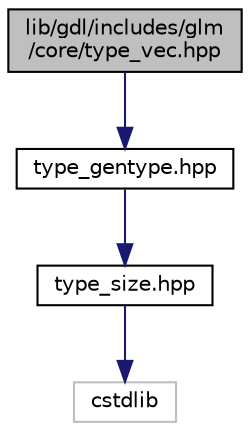 digraph "lib/gdl/includes/glm/core/type_vec.hpp"
{
  edge [fontname="Helvetica",fontsize="10",labelfontname="Helvetica",labelfontsize="10"];
  node [fontname="Helvetica",fontsize="10",shape=record];
  Node1 [label="lib/gdl/includes/glm\l/core/type_vec.hpp",height=0.2,width=0.4,color="black", fillcolor="grey75", style="filled", fontcolor="black"];
  Node1 -> Node2 [color="midnightblue",fontsize="10",style="solid"];
  Node2 [label="type_gentype.hpp",height=0.2,width=0.4,color="black", fillcolor="white", style="filled",URL="$type__gentype_8hpp.html"];
  Node2 -> Node3 [color="midnightblue",fontsize="10",style="solid"];
  Node3 [label="type_size.hpp",height=0.2,width=0.4,color="black", fillcolor="white", style="filled",URL="$type__size_8hpp.html"];
  Node3 -> Node4 [color="midnightblue",fontsize="10",style="solid"];
  Node4 [label="cstdlib",height=0.2,width=0.4,color="grey75", fillcolor="white", style="filled"];
}
